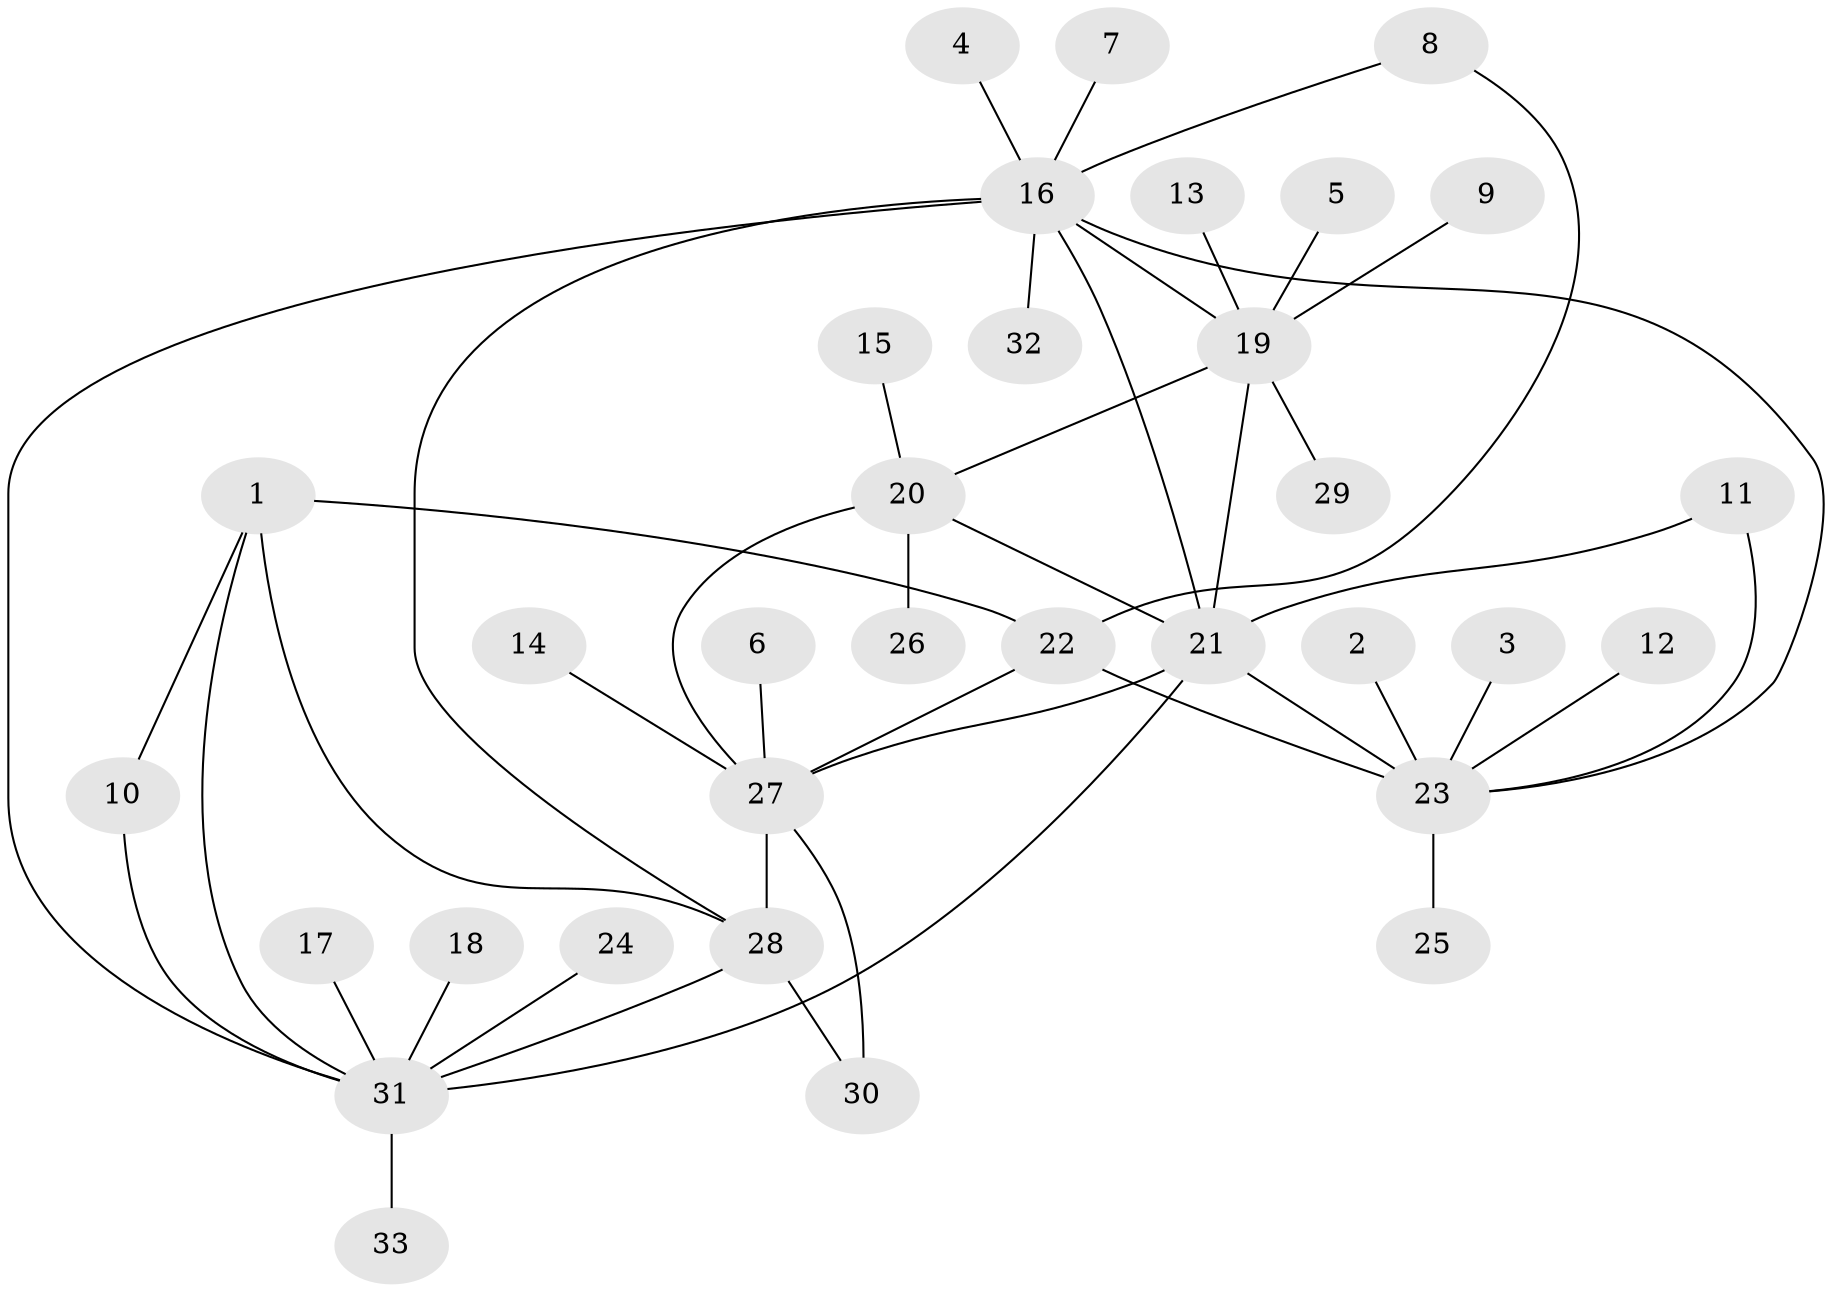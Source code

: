 // original degree distribution, {4: 0.07692307692307693, 9: 0.046153846153846156, 7: 0.015384615384615385, 5: 0.015384615384615385, 8: 0.03076923076923077, 3: 0.046153846153846156, 6: 0.015384615384615385, 11: 0.015384615384615385, 2: 0.2, 1: 0.5384615384615384}
// Generated by graph-tools (version 1.1) at 2025/50/03/09/25 03:50:28]
// undirected, 33 vertices, 46 edges
graph export_dot {
graph [start="1"]
  node [color=gray90,style=filled];
  1;
  2;
  3;
  4;
  5;
  6;
  7;
  8;
  9;
  10;
  11;
  12;
  13;
  14;
  15;
  16;
  17;
  18;
  19;
  20;
  21;
  22;
  23;
  24;
  25;
  26;
  27;
  28;
  29;
  30;
  31;
  32;
  33;
  1 -- 10 [weight=1.0];
  1 -- 22 [weight=1.0];
  1 -- 28 [weight=1.0];
  1 -- 31 [weight=1.0];
  2 -- 23 [weight=1.0];
  3 -- 23 [weight=1.0];
  4 -- 16 [weight=1.0];
  5 -- 19 [weight=1.0];
  6 -- 27 [weight=1.0];
  7 -- 16 [weight=1.0];
  8 -- 16 [weight=1.0];
  8 -- 22 [weight=1.0];
  9 -- 19 [weight=1.0];
  10 -- 31 [weight=1.0];
  11 -- 21 [weight=1.0];
  11 -- 23 [weight=1.0];
  12 -- 23 [weight=1.0];
  13 -- 19 [weight=1.0];
  14 -- 27 [weight=1.0];
  15 -- 20 [weight=1.0];
  16 -- 19 [weight=1.0];
  16 -- 21 [weight=2.0];
  16 -- 23 [weight=1.0];
  16 -- 28 [weight=2.0];
  16 -- 31 [weight=1.0];
  16 -- 32 [weight=1.0];
  17 -- 31 [weight=1.0];
  18 -- 31 [weight=1.0];
  19 -- 20 [weight=1.0];
  19 -- 21 [weight=1.0];
  19 -- 29 [weight=1.0];
  20 -- 21 [weight=1.0];
  20 -- 26 [weight=1.0];
  20 -- 27 [weight=1.0];
  21 -- 23 [weight=1.0];
  21 -- 27 [weight=1.0];
  21 -- 31 [weight=1.0];
  22 -- 23 [weight=2.0];
  22 -- 27 [weight=1.0];
  23 -- 25 [weight=1.0];
  24 -- 31 [weight=1.0];
  27 -- 28 [weight=1.0];
  27 -- 30 [weight=1.0];
  28 -- 30 [weight=1.0];
  28 -- 31 [weight=1.0];
  31 -- 33 [weight=1.0];
}
